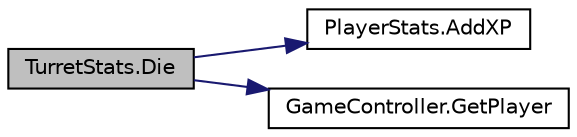 digraph "TurretStats.Die"
{
 // INTERACTIVE_SVG=YES
 // LATEX_PDF_SIZE
  bgcolor="transparent";
  edge [fontname="Helvetica",fontsize="10",labelfontname="Helvetica",labelfontsize="10"];
  node [fontname="Helvetica",fontsize="10",shape=record];
  rankdir="LR";
  Node1 [label="TurretStats.Die",height=0.2,width=0.4,color="black", fillcolor="grey75", style="filled", fontcolor="black",tooltip="Function that implements what is done when this entity dies."];
  Node1 -> Node2 [color="midnightblue",fontsize="10",style="solid",fontname="Helvetica"];
  Node2 [label="PlayerStats.AddXP",height=0.2,width=0.4,color="black",URL="$class_player_stats.html#a2515cde362ce22291cde0073d23e2d9c",tooltip="Add some XP amount."];
  Node1 -> Node3 [color="midnightblue",fontsize="10",style="solid",fontname="Helvetica"];
  Node3 [label="GameController.GetPlayer",height=0.2,width=0.4,color="black",URL="$class_game_controller.html#a3284abf9985021d4e4936f90d858a7dd",tooltip="Get a player GameObject by name."];
}
